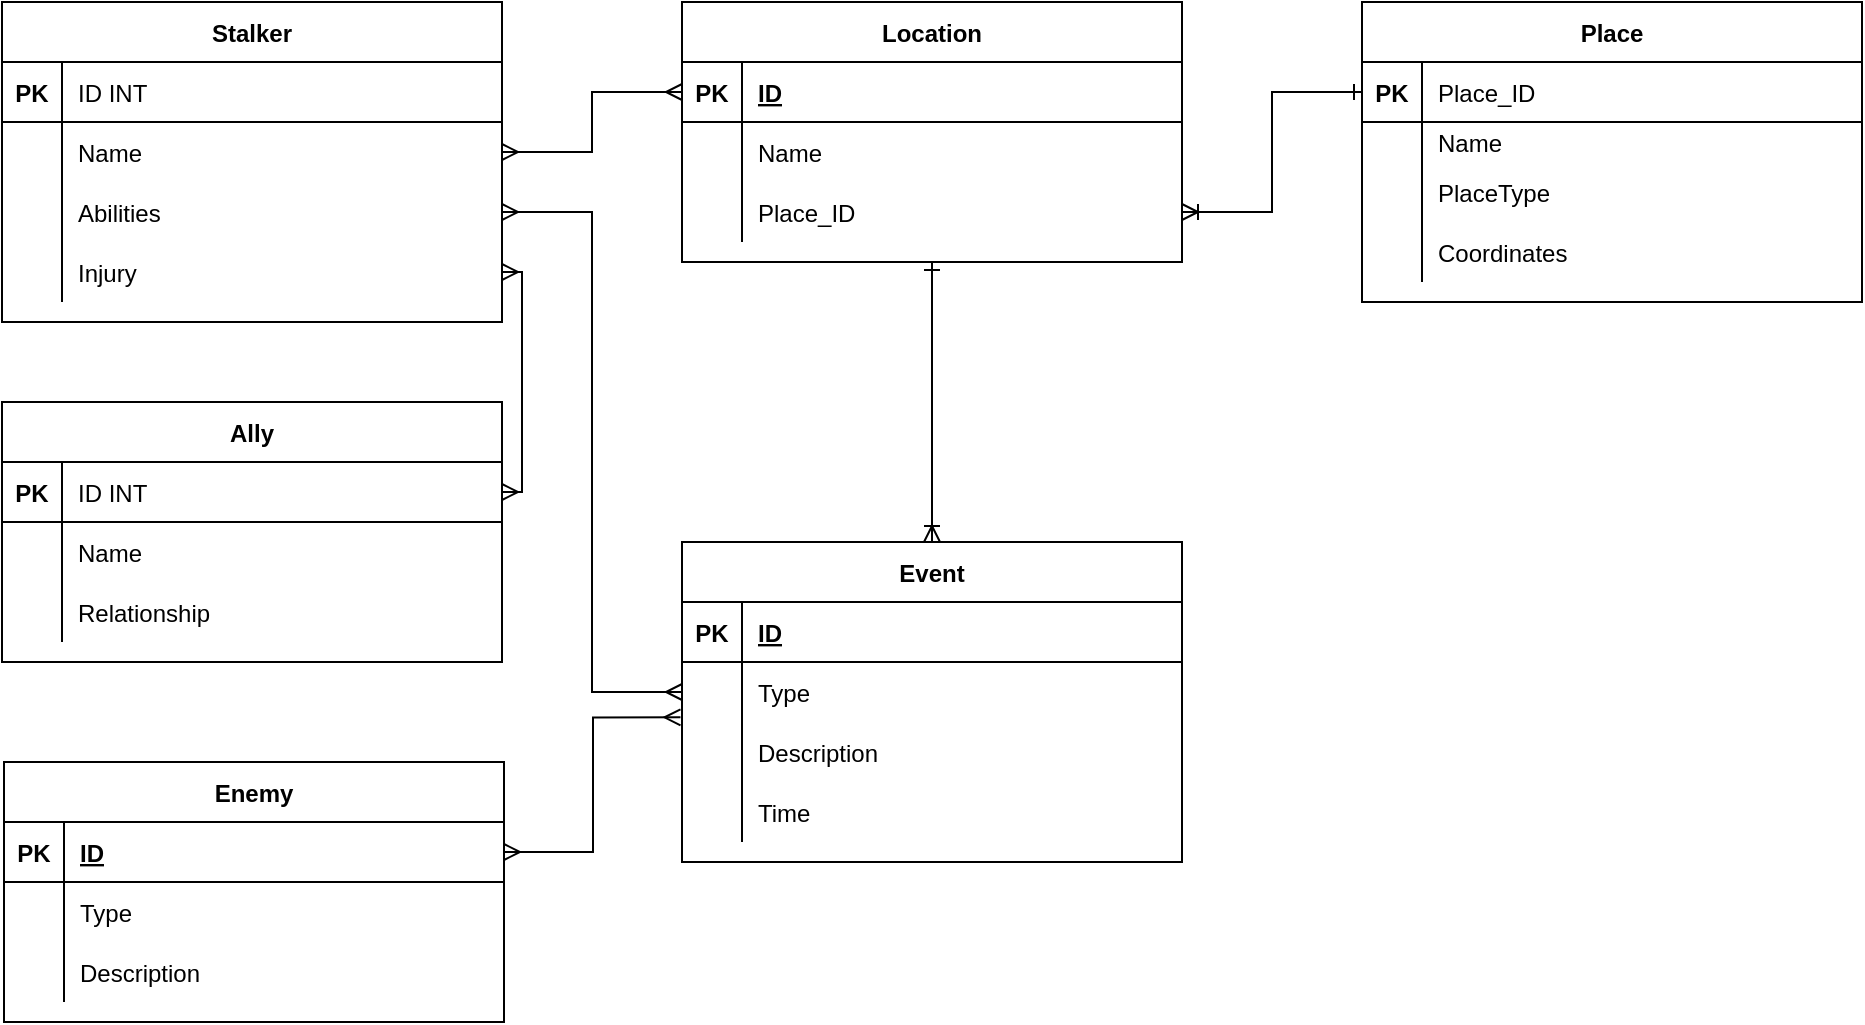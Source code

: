 <mxfile version="24.0.6" type="device">
  <diagram id="R2lEEEUBdFMjLlhIrx00" name="Page-1">
    <mxGraphModel dx="984" dy="626" grid="1" gridSize="10" guides="1" tooltips="1" connect="1" arrows="1" fold="1" page="1" pageScale="1" pageWidth="850" pageHeight="1100" math="0" shadow="0" extFonts="Permanent Marker^https://fonts.googleapis.com/css?family=Permanent+Marker">
      <root>
        <mxCell id="0" />
        <mxCell id="1" parent="0" />
        <mxCell id="C-vyLk0tnHw3VtMMgP7b-23" value="Stalker" style="shape=table;startSize=30;container=1;collapsible=1;childLayout=tableLayout;fixedRows=1;rowLines=0;fontStyle=1;align=center;resizeLast=1;" parent="1" vertex="1">
          <mxGeometry x="20" y="40" width="250" height="160" as="geometry">
            <mxRectangle x="120" y="120" width="130" height="30" as="alternateBounds" />
          </mxGeometry>
        </mxCell>
        <mxCell id="C-vyLk0tnHw3VtMMgP7b-24" value="" style="shape=partialRectangle;collapsible=0;dropTarget=0;pointerEvents=0;fillColor=none;points=[[0,0.5],[1,0.5]];portConstraint=eastwest;top=0;left=0;right=0;bottom=1;" parent="C-vyLk0tnHw3VtMMgP7b-23" vertex="1">
          <mxGeometry y="30" width="250" height="30" as="geometry" />
        </mxCell>
        <mxCell id="C-vyLk0tnHw3VtMMgP7b-25" value="PK" style="shape=partialRectangle;overflow=hidden;connectable=0;fillColor=none;top=0;left=0;bottom=0;right=0;fontStyle=1;" parent="C-vyLk0tnHw3VtMMgP7b-24" vertex="1">
          <mxGeometry width="30" height="30" as="geometry">
            <mxRectangle width="30" height="30" as="alternateBounds" />
          </mxGeometry>
        </mxCell>
        <mxCell id="C-vyLk0tnHw3VtMMgP7b-26" value="ID INT" style="shape=partialRectangle;overflow=hidden;connectable=0;fillColor=none;top=0;left=0;bottom=0;right=0;align=left;spacingLeft=6;fontStyle=0;" parent="C-vyLk0tnHw3VtMMgP7b-24" vertex="1">
          <mxGeometry x="30" width="220" height="30" as="geometry">
            <mxRectangle width="220" height="30" as="alternateBounds" />
          </mxGeometry>
        </mxCell>
        <mxCell id="C-vyLk0tnHw3VtMMgP7b-27" value="" style="shape=partialRectangle;collapsible=0;dropTarget=0;pointerEvents=0;fillColor=none;points=[[0,0.5],[1,0.5]];portConstraint=eastwest;top=0;left=0;right=0;bottom=0;" parent="C-vyLk0tnHw3VtMMgP7b-23" vertex="1">
          <mxGeometry y="60" width="250" height="30" as="geometry" />
        </mxCell>
        <mxCell id="C-vyLk0tnHw3VtMMgP7b-28" value="" style="shape=partialRectangle;overflow=hidden;connectable=0;fillColor=none;top=0;left=0;bottom=0;right=0;" parent="C-vyLk0tnHw3VtMMgP7b-27" vertex="1">
          <mxGeometry width="30" height="30" as="geometry">
            <mxRectangle width="30" height="30" as="alternateBounds" />
          </mxGeometry>
        </mxCell>
        <mxCell id="C-vyLk0tnHw3VtMMgP7b-29" value="Name" style="shape=partialRectangle;overflow=hidden;connectable=0;fillColor=none;top=0;left=0;bottom=0;right=0;align=left;spacingLeft=6;" parent="C-vyLk0tnHw3VtMMgP7b-27" vertex="1">
          <mxGeometry x="30" width="220" height="30" as="geometry">
            <mxRectangle width="220" height="30" as="alternateBounds" />
          </mxGeometry>
        </mxCell>
        <mxCell id="UbaQYs3YyU9yO4uEjI0Z-2" value="" style="shape=partialRectangle;collapsible=0;dropTarget=0;pointerEvents=0;fillColor=none;points=[[0,0.5],[1,0.5]];portConstraint=eastwest;top=0;left=0;right=0;bottom=0;" parent="C-vyLk0tnHw3VtMMgP7b-23" vertex="1">
          <mxGeometry y="90" width="250" height="30" as="geometry" />
        </mxCell>
        <mxCell id="UbaQYs3YyU9yO4uEjI0Z-3" value="" style="shape=partialRectangle;overflow=hidden;connectable=0;fillColor=none;top=0;left=0;bottom=0;right=0;" parent="UbaQYs3YyU9yO4uEjI0Z-2" vertex="1">
          <mxGeometry width="30" height="30" as="geometry">
            <mxRectangle width="30" height="30" as="alternateBounds" />
          </mxGeometry>
        </mxCell>
        <mxCell id="UbaQYs3YyU9yO4uEjI0Z-4" value="Abilities" style="shape=partialRectangle;overflow=hidden;connectable=0;fillColor=none;top=0;left=0;bottom=0;right=0;align=left;spacingLeft=6;" parent="UbaQYs3YyU9yO4uEjI0Z-2" vertex="1">
          <mxGeometry x="30" width="220" height="30" as="geometry">
            <mxRectangle width="220" height="30" as="alternateBounds" />
          </mxGeometry>
        </mxCell>
        <mxCell id="UbaQYs3YyU9yO4uEjI0Z-5" value="" style="shape=partialRectangle;collapsible=0;dropTarget=0;pointerEvents=0;fillColor=none;points=[[0,0.5],[1,0.5]];portConstraint=eastwest;top=0;left=0;right=0;bottom=0;" parent="C-vyLk0tnHw3VtMMgP7b-23" vertex="1">
          <mxGeometry y="120" width="250" height="30" as="geometry" />
        </mxCell>
        <mxCell id="UbaQYs3YyU9yO4uEjI0Z-6" value="" style="shape=partialRectangle;overflow=hidden;connectable=0;fillColor=none;top=0;left=0;bottom=0;right=0;" parent="UbaQYs3YyU9yO4uEjI0Z-5" vertex="1">
          <mxGeometry width="30" height="30" as="geometry">
            <mxRectangle width="30" height="30" as="alternateBounds" />
          </mxGeometry>
        </mxCell>
        <mxCell id="UbaQYs3YyU9yO4uEjI0Z-7" value="Injury" style="shape=partialRectangle;overflow=hidden;connectable=0;fillColor=none;top=0;left=0;bottom=0;right=0;align=left;spacingLeft=6;" parent="UbaQYs3YyU9yO4uEjI0Z-5" vertex="1">
          <mxGeometry x="30" width="220" height="30" as="geometry">
            <mxRectangle width="220" height="30" as="alternateBounds" />
          </mxGeometry>
        </mxCell>
        <mxCell id="UbaQYs3YyU9yO4uEjI0Z-8" value="Enemy" style="shape=table;startSize=30;container=1;collapsible=1;childLayout=tableLayout;fixedRows=1;rowLines=0;fontStyle=1;align=center;resizeLast=1;" parent="1" vertex="1">
          <mxGeometry x="21" y="420" width="250" height="130" as="geometry">
            <mxRectangle x="120" y="120" width="130" height="30" as="alternateBounds" />
          </mxGeometry>
        </mxCell>
        <mxCell id="UbaQYs3YyU9yO4uEjI0Z-9" value="" style="shape=partialRectangle;collapsible=0;dropTarget=0;pointerEvents=0;fillColor=none;points=[[0,0.5],[1,0.5]];portConstraint=eastwest;top=0;left=0;right=0;bottom=1;" parent="UbaQYs3YyU9yO4uEjI0Z-8" vertex="1">
          <mxGeometry y="30" width="250" height="30" as="geometry" />
        </mxCell>
        <mxCell id="UbaQYs3YyU9yO4uEjI0Z-10" value="PK" style="shape=partialRectangle;overflow=hidden;connectable=0;fillColor=none;top=0;left=0;bottom=0;right=0;fontStyle=1;" parent="UbaQYs3YyU9yO4uEjI0Z-9" vertex="1">
          <mxGeometry width="30" height="30" as="geometry">
            <mxRectangle width="30" height="30" as="alternateBounds" />
          </mxGeometry>
        </mxCell>
        <mxCell id="UbaQYs3YyU9yO4uEjI0Z-11" value="ID" style="shape=partialRectangle;overflow=hidden;connectable=0;fillColor=none;top=0;left=0;bottom=0;right=0;align=left;spacingLeft=6;fontStyle=5;" parent="UbaQYs3YyU9yO4uEjI0Z-9" vertex="1">
          <mxGeometry x="30" width="220" height="30" as="geometry">
            <mxRectangle width="220" height="30" as="alternateBounds" />
          </mxGeometry>
        </mxCell>
        <mxCell id="UbaQYs3YyU9yO4uEjI0Z-12" value="" style="shape=partialRectangle;collapsible=0;dropTarget=0;pointerEvents=0;fillColor=none;points=[[0,0.5],[1,0.5]];portConstraint=eastwest;top=0;left=0;right=0;bottom=0;" parent="UbaQYs3YyU9yO4uEjI0Z-8" vertex="1">
          <mxGeometry y="60" width="250" height="30" as="geometry" />
        </mxCell>
        <mxCell id="UbaQYs3YyU9yO4uEjI0Z-13" value="" style="shape=partialRectangle;overflow=hidden;connectable=0;fillColor=none;top=0;left=0;bottom=0;right=0;" parent="UbaQYs3YyU9yO4uEjI0Z-12" vertex="1">
          <mxGeometry width="30" height="30" as="geometry">
            <mxRectangle width="30" height="30" as="alternateBounds" />
          </mxGeometry>
        </mxCell>
        <mxCell id="UbaQYs3YyU9yO4uEjI0Z-14" value="Type " style="shape=partialRectangle;overflow=hidden;connectable=0;fillColor=none;top=0;left=0;bottom=0;right=0;align=left;spacingLeft=6;" parent="UbaQYs3YyU9yO4uEjI0Z-12" vertex="1">
          <mxGeometry x="30" width="220" height="30" as="geometry">
            <mxRectangle width="220" height="30" as="alternateBounds" />
          </mxGeometry>
        </mxCell>
        <mxCell id="UbaQYs3YyU9yO4uEjI0Z-15" value="" style="shape=partialRectangle;collapsible=0;dropTarget=0;pointerEvents=0;fillColor=none;points=[[0,0.5],[1,0.5]];portConstraint=eastwest;top=0;left=0;right=0;bottom=0;" parent="UbaQYs3YyU9yO4uEjI0Z-8" vertex="1">
          <mxGeometry y="90" width="250" height="30" as="geometry" />
        </mxCell>
        <mxCell id="UbaQYs3YyU9yO4uEjI0Z-16" value="" style="shape=partialRectangle;overflow=hidden;connectable=0;fillColor=none;top=0;left=0;bottom=0;right=0;" parent="UbaQYs3YyU9yO4uEjI0Z-15" vertex="1">
          <mxGeometry width="30" height="30" as="geometry">
            <mxRectangle width="30" height="30" as="alternateBounds" />
          </mxGeometry>
        </mxCell>
        <mxCell id="UbaQYs3YyU9yO4uEjI0Z-17" value="Description " style="shape=partialRectangle;overflow=hidden;connectable=0;fillColor=none;top=0;left=0;bottom=0;right=0;align=left;spacingLeft=6;" parent="UbaQYs3YyU9yO4uEjI0Z-15" vertex="1">
          <mxGeometry x="30" width="220" height="30" as="geometry">
            <mxRectangle width="220" height="30" as="alternateBounds" />
          </mxGeometry>
        </mxCell>
        <mxCell id="UbaQYs3YyU9yO4uEjI0Z-22" value="Ally" style="shape=table;startSize=30;container=1;collapsible=1;childLayout=tableLayout;fixedRows=1;rowLines=0;fontStyle=1;align=center;resizeLast=1;" parent="1" vertex="1">
          <mxGeometry x="20" y="240" width="250" height="130" as="geometry">
            <mxRectangle x="120" y="120" width="130" height="30" as="alternateBounds" />
          </mxGeometry>
        </mxCell>
        <mxCell id="UbaQYs3YyU9yO4uEjI0Z-23" value="" style="shape=partialRectangle;collapsible=0;dropTarget=0;pointerEvents=0;fillColor=none;points=[[0,0.5],[1,0.5]];portConstraint=eastwest;top=0;left=0;right=0;bottom=1;" parent="UbaQYs3YyU9yO4uEjI0Z-22" vertex="1">
          <mxGeometry y="30" width="250" height="30" as="geometry" />
        </mxCell>
        <mxCell id="UbaQYs3YyU9yO4uEjI0Z-24" value="PK" style="shape=partialRectangle;overflow=hidden;connectable=0;fillColor=none;top=0;left=0;bottom=0;right=0;fontStyle=1;" parent="UbaQYs3YyU9yO4uEjI0Z-23" vertex="1">
          <mxGeometry width="30" height="30" as="geometry">
            <mxRectangle width="30" height="30" as="alternateBounds" />
          </mxGeometry>
        </mxCell>
        <mxCell id="UbaQYs3YyU9yO4uEjI0Z-25" value="ID INT" style="shape=partialRectangle;overflow=hidden;connectable=0;fillColor=none;top=0;left=0;bottom=0;right=0;align=left;spacingLeft=6;fontStyle=0;" parent="UbaQYs3YyU9yO4uEjI0Z-23" vertex="1">
          <mxGeometry x="30" width="220" height="30" as="geometry">
            <mxRectangle width="220" height="30" as="alternateBounds" />
          </mxGeometry>
        </mxCell>
        <mxCell id="UbaQYs3YyU9yO4uEjI0Z-26" value="" style="shape=partialRectangle;collapsible=0;dropTarget=0;pointerEvents=0;fillColor=none;points=[[0,0.5],[1,0.5]];portConstraint=eastwest;top=0;left=0;right=0;bottom=0;" parent="UbaQYs3YyU9yO4uEjI0Z-22" vertex="1">
          <mxGeometry y="60" width="250" height="30" as="geometry" />
        </mxCell>
        <mxCell id="UbaQYs3YyU9yO4uEjI0Z-27" value="" style="shape=partialRectangle;overflow=hidden;connectable=0;fillColor=none;top=0;left=0;bottom=0;right=0;" parent="UbaQYs3YyU9yO4uEjI0Z-26" vertex="1">
          <mxGeometry width="30" height="30" as="geometry">
            <mxRectangle width="30" height="30" as="alternateBounds" />
          </mxGeometry>
        </mxCell>
        <mxCell id="UbaQYs3YyU9yO4uEjI0Z-28" value="Name" style="shape=partialRectangle;overflow=hidden;connectable=0;fillColor=none;top=0;left=0;bottom=0;right=0;align=left;spacingLeft=6;" parent="UbaQYs3YyU9yO4uEjI0Z-26" vertex="1">
          <mxGeometry x="30" width="220" height="30" as="geometry">
            <mxRectangle width="220" height="30" as="alternateBounds" />
          </mxGeometry>
        </mxCell>
        <mxCell id="UbaQYs3YyU9yO4uEjI0Z-29" value="" style="shape=partialRectangle;collapsible=0;dropTarget=0;pointerEvents=0;fillColor=none;points=[[0,0.5],[1,0.5]];portConstraint=eastwest;top=0;left=0;right=0;bottom=0;" parent="UbaQYs3YyU9yO4uEjI0Z-22" vertex="1">
          <mxGeometry y="90" width="250" height="30" as="geometry" />
        </mxCell>
        <mxCell id="UbaQYs3YyU9yO4uEjI0Z-30" value="" style="shape=partialRectangle;overflow=hidden;connectable=0;fillColor=none;top=0;left=0;bottom=0;right=0;" parent="UbaQYs3YyU9yO4uEjI0Z-29" vertex="1">
          <mxGeometry width="30" height="30" as="geometry">
            <mxRectangle width="30" height="30" as="alternateBounds" />
          </mxGeometry>
        </mxCell>
        <mxCell id="UbaQYs3YyU9yO4uEjI0Z-31" value="Relationship" style="shape=partialRectangle;overflow=hidden;connectable=0;fillColor=none;top=0;left=0;bottom=0;right=0;align=left;spacingLeft=6;" parent="UbaQYs3YyU9yO4uEjI0Z-29" vertex="1">
          <mxGeometry x="30" width="220" height="30" as="geometry">
            <mxRectangle width="220" height="30" as="alternateBounds" />
          </mxGeometry>
        </mxCell>
        <mxCell id="UbaQYs3YyU9yO4uEjI0Z-33" value="Location" style="shape=table;startSize=30;container=1;collapsible=1;childLayout=tableLayout;fixedRows=1;rowLines=0;fontStyle=1;align=center;resizeLast=1;" parent="1" vertex="1">
          <mxGeometry x="360" y="40" width="250" height="130" as="geometry">
            <mxRectangle x="120" y="120" width="130" height="30" as="alternateBounds" />
          </mxGeometry>
        </mxCell>
        <mxCell id="UbaQYs3YyU9yO4uEjI0Z-34" value="" style="shape=partialRectangle;collapsible=0;dropTarget=0;pointerEvents=0;fillColor=none;points=[[0,0.5],[1,0.5]];portConstraint=eastwest;top=0;left=0;right=0;bottom=1;" parent="UbaQYs3YyU9yO4uEjI0Z-33" vertex="1">
          <mxGeometry y="30" width="250" height="30" as="geometry" />
        </mxCell>
        <mxCell id="UbaQYs3YyU9yO4uEjI0Z-35" value="PK" style="shape=partialRectangle;overflow=hidden;connectable=0;fillColor=none;top=0;left=0;bottom=0;right=0;fontStyle=1;" parent="UbaQYs3YyU9yO4uEjI0Z-34" vertex="1">
          <mxGeometry width="30" height="30" as="geometry">
            <mxRectangle width="30" height="30" as="alternateBounds" />
          </mxGeometry>
        </mxCell>
        <mxCell id="UbaQYs3YyU9yO4uEjI0Z-36" value="ID" style="shape=partialRectangle;overflow=hidden;connectable=0;fillColor=none;top=0;left=0;bottom=0;right=0;align=left;spacingLeft=6;fontStyle=5;" parent="UbaQYs3YyU9yO4uEjI0Z-34" vertex="1">
          <mxGeometry x="30" width="220" height="30" as="geometry">
            <mxRectangle width="220" height="30" as="alternateBounds" />
          </mxGeometry>
        </mxCell>
        <mxCell id="UbaQYs3YyU9yO4uEjI0Z-37" value="" style="shape=partialRectangle;collapsible=0;dropTarget=0;pointerEvents=0;fillColor=none;points=[[0,0.5],[1,0.5]];portConstraint=eastwest;top=0;left=0;right=0;bottom=0;" parent="UbaQYs3YyU9yO4uEjI0Z-33" vertex="1">
          <mxGeometry y="60" width="250" height="30" as="geometry" />
        </mxCell>
        <mxCell id="UbaQYs3YyU9yO4uEjI0Z-38" value="" style="shape=partialRectangle;overflow=hidden;connectable=0;fillColor=none;top=0;left=0;bottom=0;right=0;" parent="UbaQYs3YyU9yO4uEjI0Z-37" vertex="1">
          <mxGeometry width="30" height="30" as="geometry">
            <mxRectangle width="30" height="30" as="alternateBounds" />
          </mxGeometry>
        </mxCell>
        <mxCell id="UbaQYs3YyU9yO4uEjI0Z-39" value="Name " style="shape=partialRectangle;overflow=hidden;connectable=0;fillColor=none;top=0;left=0;bottom=0;right=0;align=left;spacingLeft=6;" parent="UbaQYs3YyU9yO4uEjI0Z-37" vertex="1">
          <mxGeometry x="30" width="220" height="30" as="geometry">
            <mxRectangle width="220" height="30" as="alternateBounds" />
          </mxGeometry>
        </mxCell>
        <mxCell id="UbaQYs3YyU9yO4uEjI0Z-44" value="" style="shape=partialRectangle;collapsible=0;dropTarget=0;pointerEvents=0;fillColor=none;points=[[0,0.5],[1,0.5]];portConstraint=eastwest;top=0;left=0;right=0;bottom=0;" parent="UbaQYs3YyU9yO4uEjI0Z-33" vertex="1">
          <mxGeometry y="90" width="250" height="30" as="geometry" />
        </mxCell>
        <mxCell id="UbaQYs3YyU9yO4uEjI0Z-45" value="" style="shape=partialRectangle;overflow=hidden;connectable=0;fillColor=none;top=0;left=0;bottom=0;right=0;" parent="UbaQYs3YyU9yO4uEjI0Z-44" vertex="1">
          <mxGeometry width="30" height="30" as="geometry">
            <mxRectangle width="30" height="30" as="alternateBounds" />
          </mxGeometry>
        </mxCell>
        <mxCell id="UbaQYs3YyU9yO4uEjI0Z-46" value="Place_ID " style="shape=partialRectangle;overflow=hidden;connectable=0;fillColor=none;top=0;left=0;bottom=0;right=0;align=left;spacingLeft=6;" parent="UbaQYs3YyU9yO4uEjI0Z-44" vertex="1">
          <mxGeometry x="30" width="220" height="30" as="geometry">
            <mxRectangle width="220" height="30" as="alternateBounds" />
          </mxGeometry>
        </mxCell>
        <mxCell id="UbaQYs3YyU9yO4uEjI0Z-47" value="Event" style="shape=table;startSize=30;container=1;collapsible=1;childLayout=tableLayout;fixedRows=1;rowLines=0;fontStyle=1;align=center;resizeLast=1;" parent="1" vertex="1">
          <mxGeometry x="360" y="310" width="250" height="160" as="geometry">
            <mxRectangle x="120" y="120" width="130" height="30" as="alternateBounds" />
          </mxGeometry>
        </mxCell>
        <mxCell id="UbaQYs3YyU9yO4uEjI0Z-48" value="" style="shape=partialRectangle;collapsible=0;dropTarget=0;pointerEvents=0;fillColor=none;points=[[0,0.5],[1,0.5]];portConstraint=eastwest;top=0;left=0;right=0;bottom=1;" parent="UbaQYs3YyU9yO4uEjI0Z-47" vertex="1">
          <mxGeometry y="30" width="250" height="30" as="geometry" />
        </mxCell>
        <mxCell id="UbaQYs3YyU9yO4uEjI0Z-49" value="PK" style="shape=partialRectangle;overflow=hidden;connectable=0;fillColor=none;top=0;left=0;bottom=0;right=0;fontStyle=1;" parent="UbaQYs3YyU9yO4uEjI0Z-48" vertex="1">
          <mxGeometry width="30" height="30" as="geometry">
            <mxRectangle width="30" height="30" as="alternateBounds" />
          </mxGeometry>
        </mxCell>
        <mxCell id="UbaQYs3YyU9yO4uEjI0Z-50" value="ID" style="shape=partialRectangle;overflow=hidden;connectable=0;fillColor=none;top=0;left=0;bottom=0;right=0;align=left;spacingLeft=6;fontStyle=5;" parent="UbaQYs3YyU9yO4uEjI0Z-48" vertex="1">
          <mxGeometry x="30" width="220" height="30" as="geometry">
            <mxRectangle width="220" height="30" as="alternateBounds" />
          </mxGeometry>
        </mxCell>
        <mxCell id="UbaQYs3YyU9yO4uEjI0Z-51" value="" style="shape=partialRectangle;collapsible=0;dropTarget=0;pointerEvents=0;fillColor=none;points=[[0,0.5],[1,0.5]];portConstraint=eastwest;top=0;left=0;right=0;bottom=0;" parent="UbaQYs3YyU9yO4uEjI0Z-47" vertex="1">
          <mxGeometry y="60" width="250" height="30" as="geometry" />
        </mxCell>
        <mxCell id="UbaQYs3YyU9yO4uEjI0Z-52" value="" style="shape=partialRectangle;overflow=hidden;connectable=0;fillColor=none;top=0;left=0;bottom=0;right=0;" parent="UbaQYs3YyU9yO4uEjI0Z-51" vertex="1">
          <mxGeometry width="30" height="30" as="geometry">
            <mxRectangle width="30" height="30" as="alternateBounds" />
          </mxGeometry>
        </mxCell>
        <mxCell id="UbaQYs3YyU9yO4uEjI0Z-53" value="Type " style="shape=partialRectangle;overflow=hidden;connectable=0;fillColor=none;top=0;left=0;bottom=0;right=0;align=left;spacingLeft=6;" parent="UbaQYs3YyU9yO4uEjI0Z-51" vertex="1">
          <mxGeometry x="30" width="220" height="30" as="geometry">
            <mxRectangle width="220" height="30" as="alternateBounds" />
          </mxGeometry>
        </mxCell>
        <mxCell id="UbaQYs3YyU9yO4uEjI0Z-54" value="" style="shape=partialRectangle;collapsible=0;dropTarget=0;pointerEvents=0;fillColor=none;points=[[0,0.5],[1,0.5]];portConstraint=eastwest;top=0;left=0;right=0;bottom=0;" parent="UbaQYs3YyU9yO4uEjI0Z-47" vertex="1">
          <mxGeometry y="90" width="250" height="30" as="geometry" />
        </mxCell>
        <mxCell id="UbaQYs3YyU9yO4uEjI0Z-55" value="" style="shape=partialRectangle;overflow=hidden;connectable=0;fillColor=none;top=0;left=0;bottom=0;right=0;" parent="UbaQYs3YyU9yO4uEjI0Z-54" vertex="1">
          <mxGeometry width="30" height="30" as="geometry">
            <mxRectangle width="30" height="30" as="alternateBounds" />
          </mxGeometry>
        </mxCell>
        <mxCell id="UbaQYs3YyU9yO4uEjI0Z-56" value="Description" style="shape=partialRectangle;overflow=hidden;connectable=0;fillColor=none;top=0;left=0;bottom=0;right=0;align=left;spacingLeft=6;" parent="UbaQYs3YyU9yO4uEjI0Z-54" vertex="1">
          <mxGeometry x="30" width="220" height="30" as="geometry">
            <mxRectangle width="220" height="30" as="alternateBounds" />
          </mxGeometry>
        </mxCell>
        <mxCell id="UbaQYs3YyU9yO4uEjI0Z-57" value="" style="shape=partialRectangle;collapsible=0;dropTarget=0;pointerEvents=0;fillColor=none;points=[[0,0.5],[1,0.5]];portConstraint=eastwest;top=0;left=0;right=0;bottom=0;" parent="UbaQYs3YyU9yO4uEjI0Z-47" vertex="1">
          <mxGeometry y="120" width="250" height="30" as="geometry" />
        </mxCell>
        <mxCell id="UbaQYs3YyU9yO4uEjI0Z-58" value="" style="shape=partialRectangle;overflow=hidden;connectable=0;fillColor=none;top=0;left=0;bottom=0;right=0;" parent="UbaQYs3YyU9yO4uEjI0Z-57" vertex="1">
          <mxGeometry width="30" height="30" as="geometry">
            <mxRectangle width="30" height="30" as="alternateBounds" />
          </mxGeometry>
        </mxCell>
        <mxCell id="UbaQYs3YyU9yO4uEjI0Z-59" value="Time" style="shape=partialRectangle;overflow=hidden;connectable=0;fillColor=none;top=0;left=0;bottom=0;right=0;align=left;spacingLeft=6;" parent="UbaQYs3YyU9yO4uEjI0Z-57" vertex="1">
          <mxGeometry x="30" width="220" height="30" as="geometry">
            <mxRectangle width="220" height="30" as="alternateBounds" />
          </mxGeometry>
        </mxCell>
        <mxCell id="UbaQYs3YyU9yO4uEjI0Z-174" value="Place" style="shape=table;startSize=30;container=1;collapsible=1;childLayout=tableLayout;fixedRows=1;rowLines=0;fontStyle=1;align=center;resizeLast=1;" parent="1" vertex="1">
          <mxGeometry x="700" y="40" width="250" height="150" as="geometry">
            <mxRectangle x="120" y="120" width="130" height="30" as="alternateBounds" />
          </mxGeometry>
        </mxCell>
        <mxCell id="UbaQYs3YyU9yO4uEjI0Z-175" value="" style="shape=partialRectangle;collapsible=0;dropTarget=0;pointerEvents=0;fillColor=none;points=[[0,0.5],[1,0.5]];portConstraint=eastwest;top=0;left=0;right=0;bottom=1;" parent="UbaQYs3YyU9yO4uEjI0Z-174" vertex="1">
          <mxGeometry y="30" width="250" height="30" as="geometry" />
        </mxCell>
        <mxCell id="UbaQYs3YyU9yO4uEjI0Z-176" value="PK" style="shape=partialRectangle;overflow=hidden;connectable=0;fillColor=none;top=0;left=0;bottom=0;right=0;fontStyle=1;" parent="UbaQYs3YyU9yO4uEjI0Z-175" vertex="1">
          <mxGeometry width="30" height="30" as="geometry">
            <mxRectangle width="30" height="30" as="alternateBounds" />
          </mxGeometry>
        </mxCell>
        <mxCell id="UbaQYs3YyU9yO4uEjI0Z-177" value="Place_ID" style="shape=partialRectangle;overflow=hidden;connectable=0;fillColor=none;top=0;left=0;bottom=0;right=0;align=left;spacingLeft=6;fontStyle=0;" parent="UbaQYs3YyU9yO4uEjI0Z-175" vertex="1">
          <mxGeometry x="30" width="220" height="30" as="geometry">
            <mxRectangle width="220" height="30" as="alternateBounds" />
          </mxGeometry>
        </mxCell>
        <mxCell id="UbaQYs3YyU9yO4uEjI0Z-178" value="" style="shape=partialRectangle;collapsible=0;dropTarget=0;pointerEvents=0;fillColor=none;points=[[0,0.5],[1,0.5]];portConstraint=eastwest;top=0;left=0;right=0;bottom=0;" parent="UbaQYs3YyU9yO4uEjI0Z-174" vertex="1">
          <mxGeometry y="60" width="250" height="20" as="geometry" />
        </mxCell>
        <mxCell id="UbaQYs3YyU9yO4uEjI0Z-179" value="" style="shape=partialRectangle;overflow=hidden;connectable=0;fillColor=none;top=0;left=0;bottom=0;right=0;" parent="UbaQYs3YyU9yO4uEjI0Z-178" vertex="1">
          <mxGeometry width="30" height="20" as="geometry">
            <mxRectangle width="30" height="20" as="alternateBounds" />
          </mxGeometry>
        </mxCell>
        <mxCell id="UbaQYs3YyU9yO4uEjI0Z-180" value="Name " style="shape=partialRectangle;overflow=hidden;connectable=0;fillColor=none;top=0;left=0;bottom=0;right=0;align=left;spacingLeft=6;" parent="UbaQYs3YyU9yO4uEjI0Z-178" vertex="1">
          <mxGeometry x="30" width="220" height="20" as="geometry">
            <mxRectangle width="220" height="20" as="alternateBounds" />
          </mxGeometry>
        </mxCell>
        <mxCell id="UbaQYs3YyU9yO4uEjI0Z-181" value="" style="shape=partialRectangle;collapsible=0;dropTarget=0;pointerEvents=0;fillColor=none;points=[[0,0.5],[1,0.5]];portConstraint=eastwest;top=0;left=0;right=0;bottom=0;" parent="UbaQYs3YyU9yO4uEjI0Z-174" vertex="1">
          <mxGeometry y="80" width="250" height="30" as="geometry" />
        </mxCell>
        <mxCell id="UbaQYs3YyU9yO4uEjI0Z-182" value="" style="shape=partialRectangle;overflow=hidden;connectable=0;fillColor=none;top=0;left=0;bottom=0;right=0;" parent="UbaQYs3YyU9yO4uEjI0Z-181" vertex="1">
          <mxGeometry width="30" height="30" as="geometry">
            <mxRectangle width="30" height="30" as="alternateBounds" />
          </mxGeometry>
        </mxCell>
        <mxCell id="UbaQYs3YyU9yO4uEjI0Z-183" value="PlaceType" style="shape=partialRectangle;overflow=hidden;connectable=0;fillColor=none;top=0;left=0;bottom=0;right=0;align=left;spacingLeft=6;" parent="UbaQYs3YyU9yO4uEjI0Z-181" vertex="1">
          <mxGeometry x="30" width="220" height="30" as="geometry">
            <mxRectangle width="220" height="30" as="alternateBounds" />
          </mxGeometry>
        </mxCell>
        <mxCell id="UbaQYs3YyU9yO4uEjI0Z-188" value="" style="shape=partialRectangle;collapsible=0;dropTarget=0;pointerEvents=0;fillColor=none;points=[[0,0.5],[1,0.5]];portConstraint=eastwest;top=0;left=0;right=0;bottom=0;" parent="UbaQYs3YyU9yO4uEjI0Z-174" vertex="1">
          <mxGeometry y="110" width="250" height="30" as="geometry" />
        </mxCell>
        <mxCell id="UbaQYs3YyU9yO4uEjI0Z-189" value="" style="shape=partialRectangle;overflow=hidden;connectable=0;fillColor=none;top=0;left=0;bottom=0;right=0;" parent="UbaQYs3YyU9yO4uEjI0Z-188" vertex="1">
          <mxGeometry width="30" height="30" as="geometry">
            <mxRectangle width="30" height="30" as="alternateBounds" />
          </mxGeometry>
        </mxCell>
        <mxCell id="UbaQYs3YyU9yO4uEjI0Z-190" value="Coordinates" style="shape=partialRectangle;overflow=hidden;connectable=0;fillColor=none;top=0;left=0;bottom=0;right=0;align=left;spacingLeft=6;" parent="UbaQYs3YyU9yO4uEjI0Z-188" vertex="1">
          <mxGeometry x="30" width="220" height="30" as="geometry">
            <mxRectangle width="220" height="30" as="alternateBounds" />
          </mxGeometry>
        </mxCell>
        <mxCell id="UbaQYs3YyU9yO4uEjI0Z-191" value="" style="edgeStyle=orthogonalEdgeStyle;fontSize=12;html=1;endArrow=ERoneToMany;rounded=0;exitX=0;exitY=0.5;exitDx=0;exitDy=0;entryX=1;entryY=0.5;entryDx=0;entryDy=0;startArrow=ERone;startFill=0;" parent="1" source="UbaQYs3YyU9yO4uEjI0Z-175" target="UbaQYs3YyU9yO4uEjI0Z-44" edge="1">
          <mxGeometry width="100" height="100" relative="1" as="geometry">
            <mxPoint x="40" y="440" as="sourcePoint" />
            <mxPoint x="630" y="190" as="targetPoint" />
          </mxGeometry>
        </mxCell>
        <mxCell id="FVvkJq_LhsQLFlYWBiRU-2" value="" style="fontSize=12;html=1;endArrow=ERmany;startArrow=ERmany;rounded=0;exitX=1;exitY=0.5;exitDx=0;exitDy=0;entryX=0;entryY=0.5;entryDx=0;entryDy=0;edgeStyle=orthogonalEdgeStyle;" parent="1" source="UbaQYs3YyU9yO4uEjI0Z-2" target="UbaQYs3YyU9yO4uEjI0Z-51" edge="1">
          <mxGeometry width="100" height="100" relative="1" as="geometry">
            <mxPoint x="280" y="400" as="sourcePoint" />
            <mxPoint x="380" y="300" as="targetPoint" />
          </mxGeometry>
        </mxCell>
        <mxCell id="FVvkJq_LhsQLFlYWBiRU-3" value="" style="fontSize=12;html=1;endArrow=ERmany;startArrow=ERmany;rounded=0;exitX=1;exitY=0.5;exitDx=0;exitDy=0;entryX=0;entryY=0.5;entryDx=0;entryDy=0;edgeStyle=orthogonalEdgeStyle;" parent="1" source="C-vyLk0tnHw3VtMMgP7b-27" target="UbaQYs3YyU9yO4uEjI0Z-34" edge="1">
          <mxGeometry width="100" height="100" relative="1" as="geometry">
            <mxPoint x="280" y="400" as="sourcePoint" />
            <mxPoint x="390" y="240" as="targetPoint" />
          </mxGeometry>
        </mxCell>
        <mxCell id="FVvkJq_LhsQLFlYWBiRU-4" value="" style="fontSize=12;html=1;endArrow=ERmany;startArrow=ERmany;rounded=0;entryX=1;entryY=0.5;entryDx=0;entryDy=0;exitX=1;exitY=0.5;exitDx=0;exitDy=0;edgeStyle=orthogonalEdgeStyle;" parent="1" source="UbaQYs3YyU9yO4uEjI0Z-23" target="UbaQYs3YyU9yO4uEjI0Z-5" edge="1">
          <mxGeometry width="100" height="100" relative="1" as="geometry">
            <mxPoint x="390" y="400" as="sourcePoint" />
            <mxPoint x="490" y="300" as="targetPoint" />
          </mxGeometry>
        </mxCell>
        <mxCell id="FVvkJq_LhsQLFlYWBiRU-5" value="" style="edgeStyle=orthogonalEdgeStyle;fontSize=12;html=1;endArrow=ERmany;startArrow=ERmany;rounded=0;exitX=1;exitY=0.5;exitDx=0;exitDy=0;entryX=-0.003;entryY=0.922;entryDx=0;entryDy=0;entryPerimeter=0;" parent="1" source="UbaQYs3YyU9yO4uEjI0Z-9" target="UbaQYs3YyU9yO4uEjI0Z-51" edge="1">
          <mxGeometry width="100" height="100" relative="1" as="geometry">
            <mxPoint x="390" y="400" as="sourcePoint" />
            <mxPoint x="490" y="300" as="targetPoint" />
          </mxGeometry>
        </mxCell>
        <mxCell id="FVvkJq_LhsQLFlYWBiRU-6" value="" style="edgeStyle=orthogonalEdgeStyle;fontSize=12;html=1;endArrow=ERoneToMany;rounded=0;exitX=0.5;exitY=1;exitDx=0;exitDy=0;entryX=0.5;entryY=0;entryDx=0;entryDy=0;startArrow=ERone;startFill=0;" parent="1" source="UbaQYs3YyU9yO4uEjI0Z-33" target="UbaQYs3YyU9yO4uEjI0Z-47" edge="1">
          <mxGeometry width="100" height="100" relative="1" as="geometry">
            <mxPoint x="390" y="400" as="sourcePoint" />
            <mxPoint x="490" y="300" as="targetPoint" />
            <Array as="points" />
          </mxGeometry>
        </mxCell>
      </root>
    </mxGraphModel>
  </diagram>
</mxfile>
